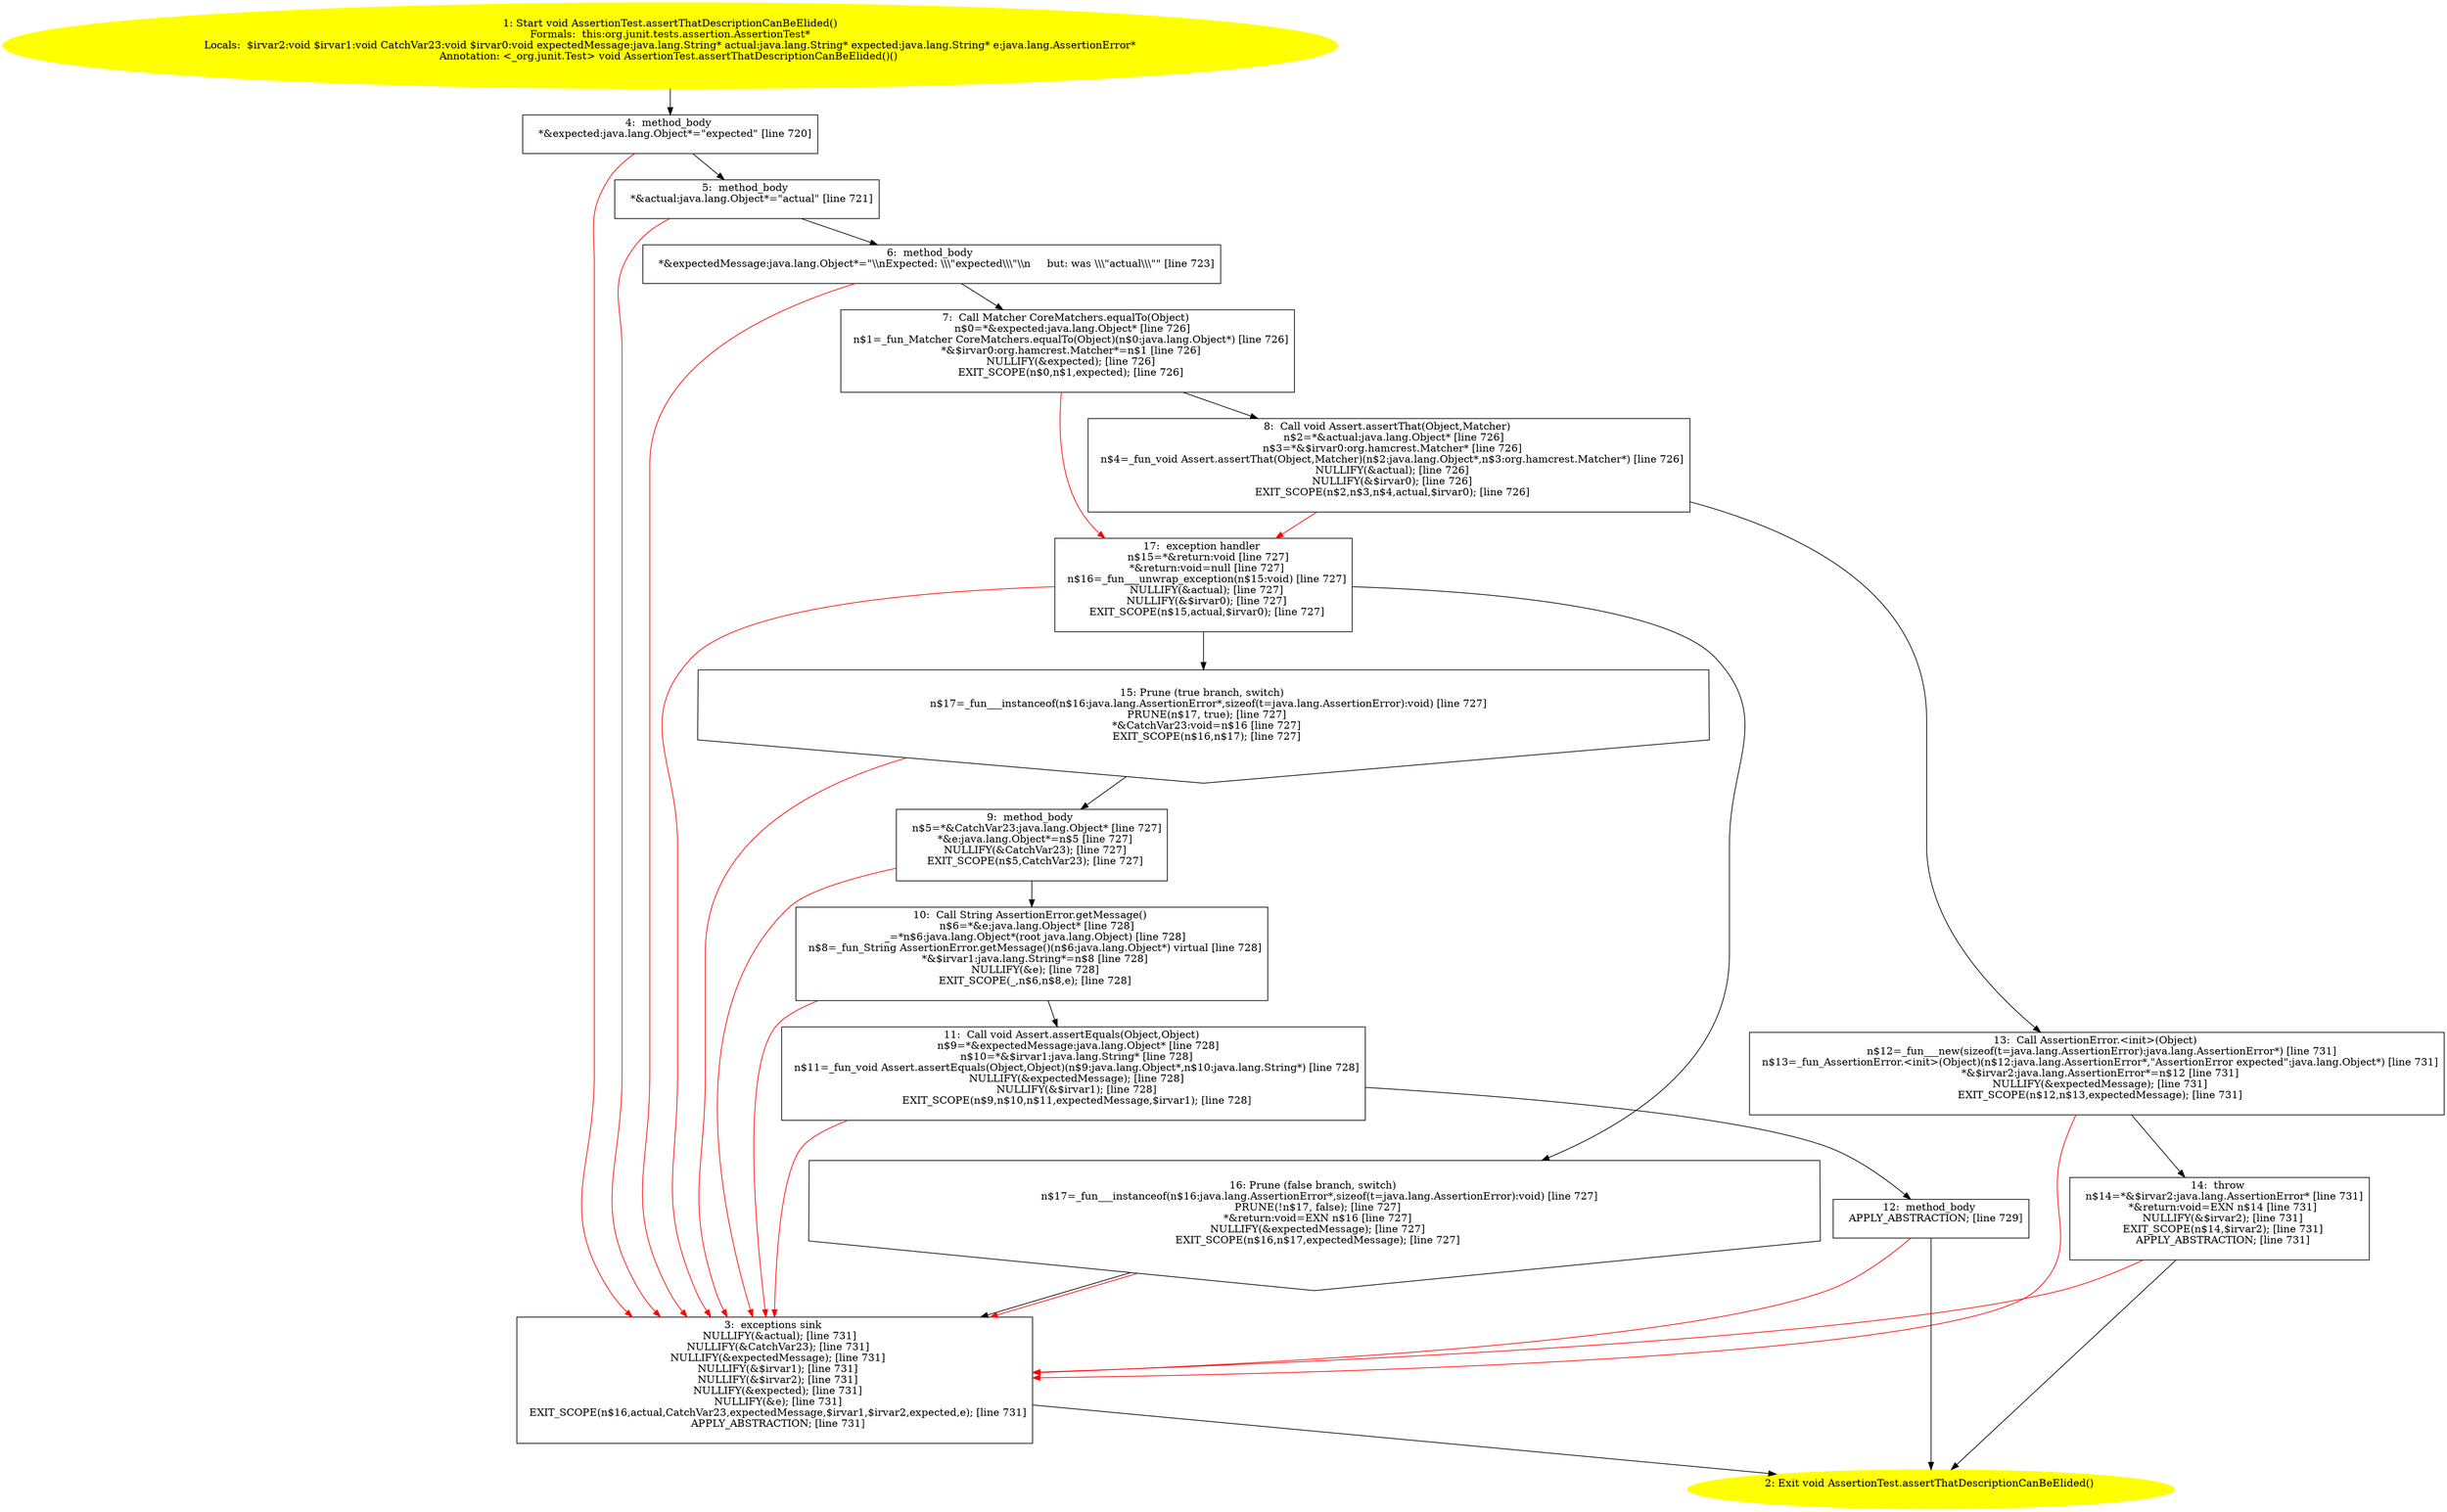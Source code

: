 /* @generated */
digraph cfg {
"org.junit.tests.assertion.AssertionTest.assertThatDescriptionCanBeElided():void.6d58155410568c9712c0d1cecda330de_1" [label="1: Start void AssertionTest.assertThatDescriptionCanBeElided()\nFormals:  this:org.junit.tests.assertion.AssertionTest*\nLocals:  $irvar2:void $irvar1:void CatchVar23:void $irvar0:void expectedMessage:java.lang.String* actual:java.lang.String* expected:java.lang.String* e:java.lang.AssertionError*\nAnnotation: <_org.junit.Test> void AssertionTest.assertThatDescriptionCanBeElided()() \n  " color=yellow style=filled]
	

	 "org.junit.tests.assertion.AssertionTest.assertThatDescriptionCanBeElided():void.6d58155410568c9712c0d1cecda330de_1" -> "org.junit.tests.assertion.AssertionTest.assertThatDescriptionCanBeElided():void.6d58155410568c9712c0d1cecda330de_4" ;
"org.junit.tests.assertion.AssertionTest.assertThatDescriptionCanBeElided():void.6d58155410568c9712c0d1cecda330de_2" [label="2: Exit void AssertionTest.assertThatDescriptionCanBeElided() \n  " color=yellow style=filled]
	

"org.junit.tests.assertion.AssertionTest.assertThatDescriptionCanBeElided():void.6d58155410568c9712c0d1cecda330de_3" [label="3:  exceptions sink \n   NULLIFY(&actual); [line 731]\n  NULLIFY(&CatchVar23); [line 731]\n  NULLIFY(&expectedMessage); [line 731]\n  NULLIFY(&$irvar1); [line 731]\n  NULLIFY(&$irvar2); [line 731]\n  NULLIFY(&expected); [line 731]\n  NULLIFY(&e); [line 731]\n  EXIT_SCOPE(n$16,actual,CatchVar23,expectedMessage,$irvar1,$irvar2,expected,e); [line 731]\n  APPLY_ABSTRACTION; [line 731]\n " shape="box"]
	

	 "org.junit.tests.assertion.AssertionTest.assertThatDescriptionCanBeElided():void.6d58155410568c9712c0d1cecda330de_3" -> "org.junit.tests.assertion.AssertionTest.assertThatDescriptionCanBeElided():void.6d58155410568c9712c0d1cecda330de_2" ;
"org.junit.tests.assertion.AssertionTest.assertThatDescriptionCanBeElided():void.6d58155410568c9712c0d1cecda330de_4" [label="4:  method_body \n   *&expected:java.lang.Object*=\"expected\" [line 720]\n " shape="box"]
	

	 "org.junit.tests.assertion.AssertionTest.assertThatDescriptionCanBeElided():void.6d58155410568c9712c0d1cecda330de_4" -> "org.junit.tests.assertion.AssertionTest.assertThatDescriptionCanBeElided():void.6d58155410568c9712c0d1cecda330de_5" ;
	 "org.junit.tests.assertion.AssertionTest.assertThatDescriptionCanBeElided():void.6d58155410568c9712c0d1cecda330de_4" -> "org.junit.tests.assertion.AssertionTest.assertThatDescriptionCanBeElided():void.6d58155410568c9712c0d1cecda330de_3" [color="red" ];
"org.junit.tests.assertion.AssertionTest.assertThatDescriptionCanBeElided():void.6d58155410568c9712c0d1cecda330de_5" [label="5:  method_body \n   *&actual:java.lang.Object*=\"actual\" [line 721]\n " shape="box"]
	

	 "org.junit.tests.assertion.AssertionTest.assertThatDescriptionCanBeElided():void.6d58155410568c9712c0d1cecda330de_5" -> "org.junit.tests.assertion.AssertionTest.assertThatDescriptionCanBeElided():void.6d58155410568c9712c0d1cecda330de_6" ;
	 "org.junit.tests.assertion.AssertionTest.assertThatDescriptionCanBeElided():void.6d58155410568c9712c0d1cecda330de_5" -> "org.junit.tests.assertion.AssertionTest.assertThatDescriptionCanBeElided():void.6d58155410568c9712c0d1cecda330de_3" [color="red" ];
"org.junit.tests.assertion.AssertionTest.assertThatDescriptionCanBeElided():void.6d58155410568c9712c0d1cecda330de_6" [label="6:  method_body \n   *&expectedMessage:java.lang.Object*=\"\\\\nExpected: \\\\\\\"expected\\\\\\\"\\\\n     but: was \\\\\\\"actual\\\\\\\"\" [line 723]\n " shape="box"]
	

	 "org.junit.tests.assertion.AssertionTest.assertThatDescriptionCanBeElided():void.6d58155410568c9712c0d1cecda330de_6" -> "org.junit.tests.assertion.AssertionTest.assertThatDescriptionCanBeElided():void.6d58155410568c9712c0d1cecda330de_7" ;
	 "org.junit.tests.assertion.AssertionTest.assertThatDescriptionCanBeElided():void.6d58155410568c9712c0d1cecda330de_6" -> "org.junit.tests.assertion.AssertionTest.assertThatDescriptionCanBeElided():void.6d58155410568c9712c0d1cecda330de_3" [color="red" ];
"org.junit.tests.assertion.AssertionTest.assertThatDescriptionCanBeElided():void.6d58155410568c9712c0d1cecda330de_7" [label="7:  Call Matcher CoreMatchers.equalTo(Object) \n   n$0=*&expected:java.lang.Object* [line 726]\n  n$1=_fun_Matcher CoreMatchers.equalTo(Object)(n$0:java.lang.Object*) [line 726]\n  *&$irvar0:org.hamcrest.Matcher*=n$1 [line 726]\n  NULLIFY(&expected); [line 726]\n  EXIT_SCOPE(n$0,n$1,expected); [line 726]\n " shape="box"]
	

	 "org.junit.tests.assertion.AssertionTest.assertThatDescriptionCanBeElided():void.6d58155410568c9712c0d1cecda330de_7" -> "org.junit.tests.assertion.AssertionTest.assertThatDescriptionCanBeElided():void.6d58155410568c9712c0d1cecda330de_8" ;
	 "org.junit.tests.assertion.AssertionTest.assertThatDescriptionCanBeElided():void.6d58155410568c9712c0d1cecda330de_7" -> "org.junit.tests.assertion.AssertionTest.assertThatDescriptionCanBeElided():void.6d58155410568c9712c0d1cecda330de_17" [color="red" ];
"org.junit.tests.assertion.AssertionTest.assertThatDescriptionCanBeElided():void.6d58155410568c9712c0d1cecda330de_8" [label="8:  Call void Assert.assertThat(Object,Matcher) \n   n$2=*&actual:java.lang.Object* [line 726]\n  n$3=*&$irvar0:org.hamcrest.Matcher* [line 726]\n  n$4=_fun_void Assert.assertThat(Object,Matcher)(n$2:java.lang.Object*,n$3:org.hamcrest.Matcher*) [line 726]\n  NULLIFY(&actual); [line 726]\n  NULLIFY(&$irvar0); [line 726]\n  EXIT_SCOPE(n$2,n$3,n$4,actual,$irvar0); [line 726]\n " shape="box"]
	

	 "org.junit.tests.assertion.AssertionTest.assertThatDescriptionCanBeElided():void.6d58155410568c9712c0d1cecda330de_8" -> "org.junit.tests.assertion.AssertionTest.assertThatDescriptionCanBeElided():void.6d58155410568c9712c0d1cecda330de_13" ;
	 "org.junit.tests.assertion.AssertionTest.assertThatDescriptionCanBeElided():void.6d58155410568c9712c0d1cecda330de_8" -> "org.junit.tests.assertion.AssertionTest.assertThatDescriptionCanBeElided():void.6d58155410568c9712c0d1cecda330de_17" [color="red" ];
"org.junit.tests.assertion.AssertionTest.assertThatDescriptionCanBeElided():void.6d58155410568c9712c0d1cecda330de_9" [label="9:  method_body \n   n$5=*&CatchVar23:java.lang.Object* [line 727]\n  *&e:java.lang.Object*=n$5 [line 727]\n  NULLIFY(&CatchVar23); [line 727]\n  EXIT_SCOPE(n$5,CatchVar23); [line 727]\n " shape="box"]
	

	 "org.junit.tests.assertion.AssertionTest.assertThatDescriptionCanBeElided():void.6d58155410568c9712c0d1cecda330de_9" -> "org.junit.tests.assertion.AssertionTest.assertThatDescriptionCanBeElided():void.6d58155410568c9712c0d1cecda330de_10" ;
	 "org.junit.tests.assertion.AssertionTest.assertThatDescriptionCanBeElided():void.6d58155410568c9712c0d1cecda330de_9" -> "org.junit.tests.assertion.AssertionTest.assertThatDescriptionCanBeElided():void.6d58155410568c9712c0d1cecda330de_3" [color="red" ];
"org.junit.tests.assertion.AssertionTest.assertThatDescriptionCanBeElided():void.6d58155410568c9712c0d1cecda330de_10" [label="10:  Call String AssertionError.getMessage() \n   n$6=*&e:java.lang.Object* [line 728]\n  _=*n$6:java.lang.Object*(root java.lang.Object) [line 728]\n  n$8=_fun_String AssertionError.getMessage()(n$6:java.lang.Object*) virtual [line 728]\n  *&$irvar1:java.lang.String*=n$8 [line 728]\n  NULLIFY(&e); [line 728]\n  EXIT_SCOPE(_,n$6,n$8,e); [line 728]\n " shape="box"]
	

	 "org.junit.tests.assertion.AssertionTest.assertThatDescriptionCanBeElided():void.6d58155410568c9712c0d1cecda330de_10" -> "org.junit.tests.assertion.AssertionTest.assertThatDescriptionCanBeElided():void.6d58155410568c9712c0d1cecda330de_11" ;
	 "org.junit.tests.assertion.AssertionTest.assertThatDescriptionCanBeElided():void.6d58155410568c9712c0d1cecda330de_10" -> "org.junit.tests.assertion.AssertionTest.assertThatDescriptionCanBeElided():void.6d58155410568c9712c0d1cecda330de_3" [color="red" ];
"org.junit.tests.assertion.AssertionTest.assertThatDescriptionCanBeElided():void.6d58155410568c9712c0d1cecda330de_11" [label="11:  Call void Assert.assertEquals(Object,Object) \n   n$9=*&expectedMessage:java.lang.Object* [line 728]\n  n$10=*&$irvar1:java.lang.String* [line 728]\n  n$11=_fun_void Assert.assertEquals(Object,Object)(n$9:java.lang.Object*,n$10:java.lang.String*) [line 728]\n  NULLIFY(&expectedMessage); [line 728]\n  NULLIFY(&$irvar1); [line 728]\n  EXIT_SCOPE(n$9,n$10,n$11,expectedMessage,$irvar1); [line 728]\n " shape="box"]
	

	 "org.junit.tests.assertion.AssertionTest.assertThatDescriptionCanBeElided():void.6d58155410568c9712c0d1cecda330de_11" -> "org.junit.tests.assertion.AssertionTest.assertThatDescriptionCanBeElided():void.6d58155410568c9712c0d1cecda330de_12" ;
	 "org.junit.tests.assertion.AssertionTest.assertThatDescriptionCanBeElided():void.6d58155410568c9712c0d1cecda330de_11" -> "org.junit.tests.assertion.AssertionTest.assertThatDescriptionCanBeElided():void.6d58155410568c9712c0d1cecda330de_3" [color="red" ];
"org.junit.tests.assertion.AssertionTest.assertThatDescriptionCanBeElided():void.6d58155410568c9712c0d1cecda330de_12" [label="12:  method_body \n   APPLY_ABSTRACTION; [line 729]\n " shape="box"]
	

	 "org.junit.tests.assertion.AssertionTest.assertThatDescriptionCanBeElided():void.6d58155410568c9712c0d1cecda330de_12" -> "org.junit.tests.assertion.AssertionTest.assertThatDescriptionCanBeElided():void.6d58155410568c9712c0d1cecda330de_2" ;
	 "org.junit.tests.assertion.AssertionTest.assertThatDescriptionCanBeElided():void.6d58155410568c9712c0d1cecda330de_12" -> "org.junit.tests.assertion.AssertionTest.assertThatDescriptionCanBeElided():void.6d58155410568c9712c0d1cecda330de_3" [color="red" ];
"org.junit.tests.assertion.AssertionTest.assertThatDescriptionCanBeElided():void.6d58155410568c9712c0d1cecda330de_13" [label="13:  Call AssertionError.<init>(Object) \n   n$12=_fun___new(sizeof(t=java.lang.AssertionError):java.lang.AssertionError*) [line 731]\n  n$13=_fun_AssertionError.<init>(Object)(n$12:java.lang.AssertionError*,\"AssertionError expected\":java.lang.Object*) [line 731]\n  *&$irvar2:java.lang.AssertionError*=n$12 [line 731]\n  NULLIFY(&expectedMessage); [line 731]\n  EXIT_SCOPE(n$12,n$13,expectedMessage); [line 731]\n " shape="box"]
	

	 "org.junit.tests.assertion.AssertionTest.assertThatDescriptionCanBeElided():void.6d58155410568c9712c0d1cecda330de_13" -> "org.junit.tests.assertion.AssertionTest.assertThatDescriptionCanBeElided():void.6d58155410568c9712c0d1cecda330de_14" ;
	 "org.junit.tests.assertion.AssertionTest.assertThatDescriptionCanBeElided():void.6d58155410568c9712c0d1cecda330de_13" -> "org.junit.tests.assertion.AssertionTest.assertThatDescriptionCanBeElided():void.6d58155410568c9712c0d1cecda330de_3" [color="red" ];
"org.junit.tests.assertion.AssertionTest.assertThatDescriptionCanBeElided():void.6d58155410568c9712c0d1cecda330de_14" [label="14:  throw \n   n$14=*&$irvar2:java.lang.AssertionError* [line 731]\n  *&return:void=EXN n$14 [line 731]\n  NULLIFY(&$irvar2); [line 731]\n  EXIT_SCOPE(n$14,$irvar2); [line 731]\n  APPLY_ABSTRACTION; [line 731]\n " shape="box"]
	

	 "org.junit.tests.assertion.AssertionTest.assertThatDescriptionCanBeElided():void.6d58155410568c9712c0d1cecda330de_14" -> "org.junit.tests.assertion.AssertionTest.assertThatDescriptionCanBeElided():void.6d58155410568c9712c0d1cecda330de_2" ;
	 "org.junit.tests.assertion.AssertionTest.assertThatDescriptionCanBeElided():void.6d58155410568c9712c0d1cecda330de_14" -> "org.junit.tests.assertion.AssertionTest.assertThatDescriptionCanBeElided():void.6d58155410568c9712c0d1cecda330de_3" [color="red" ];
"org.junit.tests.assertion.AssertionTest.assertThatDescriptionCanBeElided():void.6d58155410568c9712c0d1cecda330de_15" [label="15: Prune (true branch, switch) \n   n$17=_fun___instanceof(n$16:java.lang.AssertionError*,sizeof(t=java.lang.AssertionError):void) [line 727]\n  PRUNE(n$17, true); [line 727]\n  *&CatchVar23:void=n$16 [line 727]\n  EXIT_SCOPE(n$16,n$17); [line 727]\n " shape="invhouse"]
	

	 "org.junit.tests.assertion.AssertionTest.assertThatDescriptionCanBeElided():void.6d58155410568c9712c0d1cecda330de_15" -> "org.junit.tests.assertion.AssertionTest.assertThatDescriptionCanBeElided():void.6d58155410568c9712c0d1cecda330de_9" ;
	 "org.junit.tests.assertion.AssertionTest.assertThatDescriptionCanBeElided():void.6d58155410568c9712c0d1cecda330de_15" -> "org.junit.tests.assertion.AssertionTest.assertThatDescriptionCanBeElided():void.6d58155410568c9712c0d1cecda330de_3" [color="red" ];
"org.junit.tests.assertion.AssertionTest.assertThatDescriptionCanBeElided():void.6d58155410568c9712c0d1cecda330de_16" [label="16: Prune (false branch, switch) \n   n$17=_fun___instanceof(n$16:java.lang.AssertionError*,sizeof(t=java.lang.AssertionError):void) [line 727]\n  PRUNE(!n$17, false); [line 727]\n  *&return:void=EXN n$16 [line 727]\n  NULLIFY(&expectedMessage); [line 727]\n  EXIT_SCOPE(n$16,n$17,expectedMessage); [line 727]\n " shape="invhouse"]
	

	 "org.junit.tests.assertion.AssertionTest.assertThatDescriptionCanBeElided():void.6d58155410568c9712c0d1cecda330de_16" -> "org.junit.tests.assertion.AssertionTest.assertThatDescriptionCanBeElided():void.6d58155410568c9712c0d1cecda330de_3" ;
	 "org.junit.tests.assertion.AssertionTest.assertThatDescriptionCanBeElided():void.6d58155410568c9712c0d1cecda330de_16" -> "org.junit.tests.assertion.AssertionTest.assertThatDescriptionCanBeElided():void.6d58155410568c9712c0d1cecda330de_3" [color="red" ];
"org.junit.tests.assertion.AssertionTest.assertThatDescriptionCanBeElided():void.6d58155410568c9712c0d1cecda330de_17" [label="17:  exception handler \n   n$15=*&return:void [line 727]\n  *&return:void=null [line 727]\n  n$16=_fun___unwrap_exception(n$15:void) [line 727]\n  NULLIFY(&actual); [line 727]\n  NULLIFY(&$irvar0); [line 727]\n  EXIT_SCOPE(n$15,actual,$irvar0); [line 727]\n " shape="box"]
	

	 "org.junit.tests.assertion.AssertionTest.assertThatDescriptionCanBeElided():void.6d58155410568c9712c0d1cecda330de_17" -> "org.junit.tests.assertion.AssertionTest.assertThatDescriptionCanBeElided():void.6d58155410568c9712c0d1cecda330de_15" ;
	 "org.junit.tests.assertion.AssertionTest.assertThatDescriptionCanBeElided():void.6d58155410568c9712c0d1cecda330de_17" -> "org.junit.tests.assertion.AssertionTest.assertThatDescriptionCanBeElided():void.6d58155410568c9712c0d1cecda330de_16" ;
	 "org.junit.tests.assertion.AssertionTest.assertThatDescriptionCanBeElided():void.6d58155410568c9712c0d1cecda330de_17" -> "org.junit.tests.assertion.AssertionTest.assertThatDescriptionCanBeElided():void.6d58155410568c9712c0d1cecda330de_3" [color="red" ];
}
